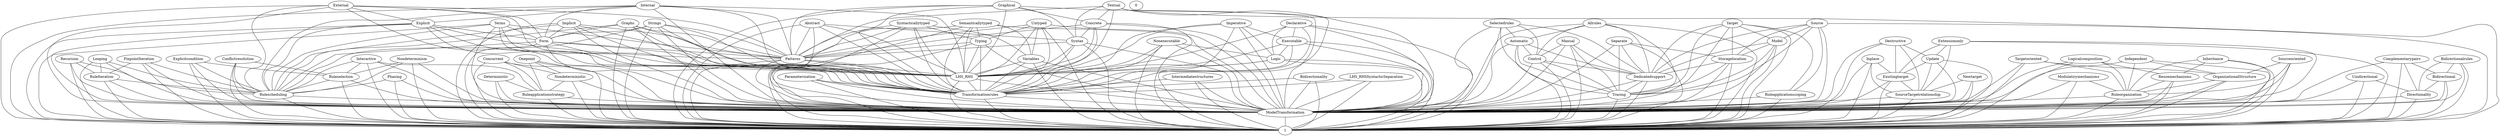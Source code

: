 graph G {
  Concrete;
  Graphical;
  Typing;
  Recursion;
  Automatic;
  Graphs;
  Phasing;
  Executable;
  Imperative;
  Looping;
  SourceTargetrelationship;
  Ruleorganization;
  Logic;
  Unidirectional;
  Internal;
  Implicit;
  Targetoriented;
  Selectedrules;
  Nondeterminism;
  Ruleselection;
  1;
  Concurrent;
  Complementarypairs;
  Form;
  Allrules;
  Ruleapplicationstrategy;
  Untyped;
  Textual;
  Reusemechanisms;
  External;
  Separate;
  Bidirectionalrules;
  Sourceoriented;
  Ruleapplicationscoping;
  Nondeterministic;
  Target;
  Deterministic;
  Modulatirymechanisms;
  Interactive;
  Nonexecutable;
  ModelTransformation;
  OrganizationalStructure;
  FixpointIteration;
  Destructive;
  Explicit;
  Terms;
  Strings;
  RuleIteration;
  Parameterization;
  Intermediatestructures;
  Syntax;
  Inheritance;
  Abstract;
  Existingtarget;
  Declarative;
  Bidirectional;
  Logicalcomposition;
  Explicitcondition;
  Control;
  0;
  LHS_RHS;
  Transformationrules;
  Variables;
  Syntacticallytyped;
  Bidirectionality;
  Model;
  Source;
  Inplace;
  Independent;
  Dedicatedsupport;
  Extensiononly;
  Manual;
  Onepoint;
  Patterns;
  Semanticallytyped;
  Directionality;
  Update;
  Newtarget;
  LHS_RHSSyntacticSeparation;
  Tracing;
  Storagelocation;
  Conflictresolution;
  Rulescheduling;
  Phasing -- Rulescheduling;
  Ruleorganization -- ModelTransformation;
  Deterministic -- Ruleapplicationstrategy;
  Storagelocation -- Dedicatedsupport;
  Nondeterminism -- Ruleselection;
  Parameterization -- Transformationrules;
  Selectedrules -- Automatic;
  Independent -- OrganizationalStructure;
  ModelTransformation -- 1;
  Model -- Storagelocation;
  Target -- Model;
  Bidirectionalrules -- Bidirectional;
  LHS_RHSSyntacticSeparation -- Transformationrules;
  Declarative -- Executable;
  Control -- Dedicatedsupport;
  Reusemechanisms -- Ruleorganization;
  Manual -- Control;
  Source -- Model;
  Semanticallytyped -- Variables;
  Syntax -- Patterns;
  Targetoriented -- OrganizationalStructure;
  Untyped -- Variables;
  Graphical -- Concrete;
  Concrete -- Syntax;
  Ruleapplicationstrategy -- ModelTransformation;
  Inplace -- Existingtarget;
  Variables -- LHS_RHS;
  Sourceoriented -- OrganizationalStructure;
  Separate -- Storagelocation;
  Complementarypairs -- Bidirectional;
  Inheritance -- Reusemechanisms;
  Concurrent -- Nondeterministic;
  Typing -- Patterns;
  OrganizationalStructure -- Ruleorganization;
  External -- Explicit;
  Intermediatestructures -- Transformationrules;
  Recursion -- RuleIteration;
  Automatic -- Control;
  Ruleapplicationscoping -- ModelTransformation;
  Bidirectionality -- Transformationrules;
  Executable -- Logic;
  Dedicatedsupport -- Tracing;
  Syntacticallytyped -- Variables;
  Newtarget -- SourceTargetrelationship;
  Logic -- LHS_RHS;
  Unidirectional -- Directionality;
  Looping -- RuleIteration;
  Semanticallytyped -- Typing;
  FixpointIteration -- RuleIteration;
  Graphs -- Form;
  Target -- Ruleapplicationscoping;
  Form -- Patterns;
  Bidirectional -- Directionality;
  Imperative -- Executable;
  Rulescheduling -- ModelTransformation;
  Update -- Existingtarget;
  Interactive -- Ruleselection;
  Directionality -- ModelTransformation;
  LHS_RHS -- Transformationrules;
  Allrules -- Automatic;
  Existingtarget -- SourceTargetrelationship;
  Form -- Rulescheduling;
  Patterns -- LHS_RHS;
  Tracing -- ModelTransformation;
  Interactive -- Ruleapplicationstrategy;
  Explicitcondition -- Ruleselection;
  Modulatirymechanisms -- Ruleorganization;
  Source -- Ruleapplicationscoping;
  Implicit -- Form;
  Nondeterministic -- Ruleapplicationstrategy;
  Conflictresolution -- Ruleselection;
  Onepoint -- Nondeterministic;
  Strings -- Form;
  Explicit -- Form;
  Destructive -- Update;
  Nonexecutable -- Logic;
  Ruleselection -- Rulescheduling;
  Untyped -- Typing;
  Terms -- Form;
  Transformationrules -- ModelTransformation;
  SourceTargetrelationship -- ModelTransformation;
  Abstract -- Syntax;
  RuleIteration -- Rulescheduling;
  Textual -- Concrete;
  Internal -- Explicit;
  Extensiononly -- Update;
  Logicalcomposition -- Reusemechanisms;
  Syntacticallytyped -- Typing;
  Concrete -- Patterns;
  Graphical -- Syntax;
  Graphical -- Patterns;
  Typing -- LHS_RHS;
  Recursion -- Rulescheduling;
  Automatic -- Dedicatedsupport;
  Graphs -- Rulescheduling;
  Graphs -- Patterns;
  Phasing -- ModelTransformation;
  Executable -- LHS_RHS;
  Imperative -- Logic;
  Imperative -- LHS_RHS;
  Looping -- Rulescheduling;
  SourceTargetrelationship -- 1;
  Ruleorganization -- 1;
  Logic -- Transformationrules;
  Unidirectional -- ModelTransformation;
  Internal -- Form;
  Implicit -- Rulescheduling;
  Implicit -- Patterns;
  Targetoriented -- Ruleorganization;
  Selectedrules -- Control;
  Selectedrules -- Dedicatedsupport;
  Nondeterminism -- Rulescheduling;
  Ruleselection -- ModelTransformation;
  Concurrent -- Ruleapplicationstrategy;
  Complementarypairs -- Directionality;
  Form -- LHS_RHS;
  Form -- ModelTransformation;
  Allrules -- Control;
  Allrules -- Dedicatedsupport;
  Ruleapplicationstrategy -- 1;
  Untyped -- LHS_RHS;
  Untyped -- Patterns;
  Textual -- Syntax;
  Textual -- Patterns;
  Reusemechanisms -- 1;
  Reusemechanisms -- ModelTransformation;
  External -- Form;
  Separate -- Dedicatedsupport;
  Bidirectionalrules -- Directionality;
  Sourceoriented -- Ruleorganization;
  Ruleapplicationscoping -- 1;
  Nondeterministic -- 1;
  Nondeterministic -- ModelTransformation;
  Target -- Storagelocation;
  Target -- 1;
  Target -- ModelTransformation;
  Deterministic -- 1;
  Deterministic -- ModelTransformation;
  Modulatirymechanisms -- 1;
  Modulatirymechanisms -- ModelTransformation;
  Interactive -- Rulescheduling;
  Interactive -- 1;
  Interactive -- ModelTransformation;
  Nonexecutable -- LHS_RHS;
  Nonexecutable -- Transformationrules;
  OrganizationalStructure -- 1;
  OrganizationalStructure -- ModelTransformation;
  FixpointIteration -- Rulescheduling;
  Destructive -- Existingtarget;
  Explicit -- Rulescheduling;
  Explicit -- LHS_RHS;
  Explicit -- ModelTransformation;
  Explicit -- Patterns;
  Terms -- Rulescheduling;
  Terms -- LHS_RHS;
  Terms -- ModelTransformation;
  Terms -- Patterns;
  Strings -- Rulescheduling;
  Strings -- LHS_RHS;
  Strings -- ModelTransformation;
  Strings -- Patterns;
  RuleIteration -- ModelTransformation;
  Parameterization -- ModelTransformation;
  Intermediatestructures -- ModelTransformation;
  Syntax -- LHS_RHS;
  Inheritance -- Ruleorganization;
  Inheritance -- 1;
  Inheritance -- ModelTransformation;
  Abstract -- LHS_RHS;
  Abstract -- Patterns;
  Existingtarget -- 1;
  Existingtarget -- ModelTransformation;
  Declarative -- Logic;
  Declarative -- LHS_RHS;
  Bidirectional -- ModelTransformation;
  Logicalcomposition -- Ruleorganization;
  Logicalcomposition -- 1;
  Logicalcomposition -- ModelTransformation;
  Explicitcondition -- Rulescheduling;
  Explicitcondition -- ModelTransformation;
  Control -- Tracing;
  LHS_RHS -- ModelTransformation;
  Transformationrules -- 1;
  Variables -- ModelTransformation;
  Variables -- Transformationrules;
  Syntacticallytyped -- LHS_RHS;
  Syntacticallytyped -- Patterns;
  Syntacticallytyped -- Transformationrules;
  Syntacticallytyped -- ModelTransformation;
  Bidirectionality -- 1;
  Bidirectionality -- ModelTransformation;
  Model -- Dedicatedsupport;
  Source -- Storagelocation;
  Source -- Dedicatedsupport;
  Source -- 1;
  Source -- ModelTransformation;
  Inplace -- SourceTargetrelationship;
  Inplace -- 1;
  Inplace -- ModelTransformation;
  Independent -- Ruleorganization;
  Independent -- 1;
  Independent -- ModelTransformation;
  Dedicatedsupport -- ModelTransformation;
  Extensiononly -- Existingtarget;
  Manual -- Tracing;
  Manual -- Dedicatedsupport;
  Onepoint -- Ruleapplicationstrategy;
  Onepoint -- 1;
  Onepoint -- ModelTransformation;
  Patterns -- ModelTransformation;
  Patterns -- Transformationrules;
  Semanticallytyped -- LHS_RHS;
  Semanticallytyped -- Patterns;
  Semanticallytyped -- Transformationrules;
  Semanticallytyped -- ModelTransformation;
  Directionality -- 1;
  Update -- SourceTargetrelationship;
  Update -- 1;
  Update -- ModelTransformation;
  Newtarget -- 1;
  Newtarget -- ModelTransformation;
  LHS_RHSSyntacticSeparation -- 1;
  LHS_RHSSyntacticSeparation -- ModelTransformation;
  Tracing -- 1;
  Storagelocation -- Tracing;
  Storagelocation -- ModelTransformation;
  Conflictresolution -- Rulescheduling;
  Conflictresolution -- ModelTransformation;
  Rulescheduling -- 1;
  Concrete -- LHS_RHS;
  Concrete -- Transformationrules;
  Concrete -- ModelTransformation;
  Graphical -- LHS_RHS;
  Graphical -- ModelTransformation;
  Graphical -- Transformationrules;
  Typing -- Transformationrules;
  Typing -- ModelTransformation;
  Recursion -- 1;
  Recursion -- ModelTransformation;
  Automatic -- Tracing;
  Automatic -- ModelTransformation;
  Graphs -- 1;
  Graphs -- LHS_RHS;
  Graphs -- Transformationrules;
  Graphs -- ModelTransformation;
  Phasing -- 1;
  Executable -- ModelTransformation;
  Executable -- Transformationrules;
  Imperative -- Transformationrules;
  Imperative -- ModelTransformation;
  Looping -- 1;
  Looping -- ModelTransformation;
  Logic -- 1;
  Logic -- ModelTransformation;
  Unidirectional -- 1;
  Internal -- Rulescheduling;
  Internal -- LHS_RHS;
  Internal -- Patterns;
  Internal -- ModelTransformation;
  Implicit -- 1;
  Implicit -- LHS_RHS;
  Implicit -- Transformationrules;
  Implicit -- ModelTransformation;
  Targetoriented -- 1;
  Targetoriented -- ModelTransformation;
  Selectedrules -- Tracing;
  Selectedrules -- ModelTransformation;
  Nondeterminism -- 1;
  Nondeterminism -- ModelTransformation;
  Ruleselection -- 1;
  Concurrent -- 1;
  Concurrent -- ModelTransformation;
  Complementarypairs -- 1;
  Complementarypairs -- ModelTransformation;
  Form -- 1;
  Form -- Transformationrules;
  Allrules -- Tracing;
  Allrules -- ModelTransformation;
  Untyped -- Transformationrules;
  Untyped -- ModelTransformation;
  Textual -- LHS_RHS;
  Textual -- ModelTransformation;
  Textual -- Transformationrules;
  External -- Rulescheduling;
  External -- 1;
  External -- LHS_RHS;
  External -- Transformationrules;
  External -- Patterns;
  External -- ModelTransformation;
  Separate -- Tracing;
  Separate -- ModelTransformation;
  Bidirectionalrules -- 1;
  Bidirectionalrules -- ModelTransformation;
  Sourceoriented -- 1;
  Sourceoriented -- ModelTransformation;
  Target -- Tracing;
  Target -- Dedicatedsupport;
  Nonexecutable -- 1;
  Nonexecutable -- ModelTransformation;
  FixpointIteration -- 1;
  FixpointIteration -- ModelTransformation;
  Destructive -- SourceTargetrelationship;
  Destructive -- 1;
  Destructive -- ModelTransformation;
  Explicit -- 1;
  Explicit -- Transformationrules;
  Terms -- 1;
  Terms -- Transformationrules;
  Strings -- 1;
  Strings -- Transformationrules;
  RuleIteration -- 1;
  Parameterization -- 1;
  Intermediatestructures -- 1;
  Syntax -- Transformationrules;
  Syntax -- ModelTransformation;
  Abstract -- ModelTransformation;
  Abstract -- Transformationrules;
  Declarative -- 1;
  Declarative -- Transformationrules;
  Declarative -- ModelTransformation;
  Bidirectional -- 1;
  Explicitcondition -- 1;
  Control -- 1;
  Control -- ModelTransformation;
  LHS_RHS -- 1;
  Variables -- 1;
  Syntacticallytyped -- 1;
  Model -- Tracing;
  Model -- ModelTransformation;
  Source -- Tracing;
  Dedicatedsupport -- 1;
  Extensiononly -- SourceTargetrelationship;
  Extensiononly -- 1;
  Extensiononly -- ModelTransformation;
  Manual -- 1;
  Manual -- ModelTransformation;
  Patterns -- 1;
  Semanticallytyped -- 1;
  Storagelocation -- 1;
  Conflictresolution -- 1;
  Concrete -- 1;
  Graphical -- 1;
  Typing -- 1;
  Automatic -- 1;
  Executable -- 1;
  Imperative -- 1;
  Internal -- 1;
  Internal -- Transformationrules;
  Selectedrules -- 1;
  Allrules -- 1;
  Untyped -- 1;
  Textual -- 1;
  Separate -- 1;
  Syntax -- 1;
  Abstract -- 1;
  Model -- 1;
}
